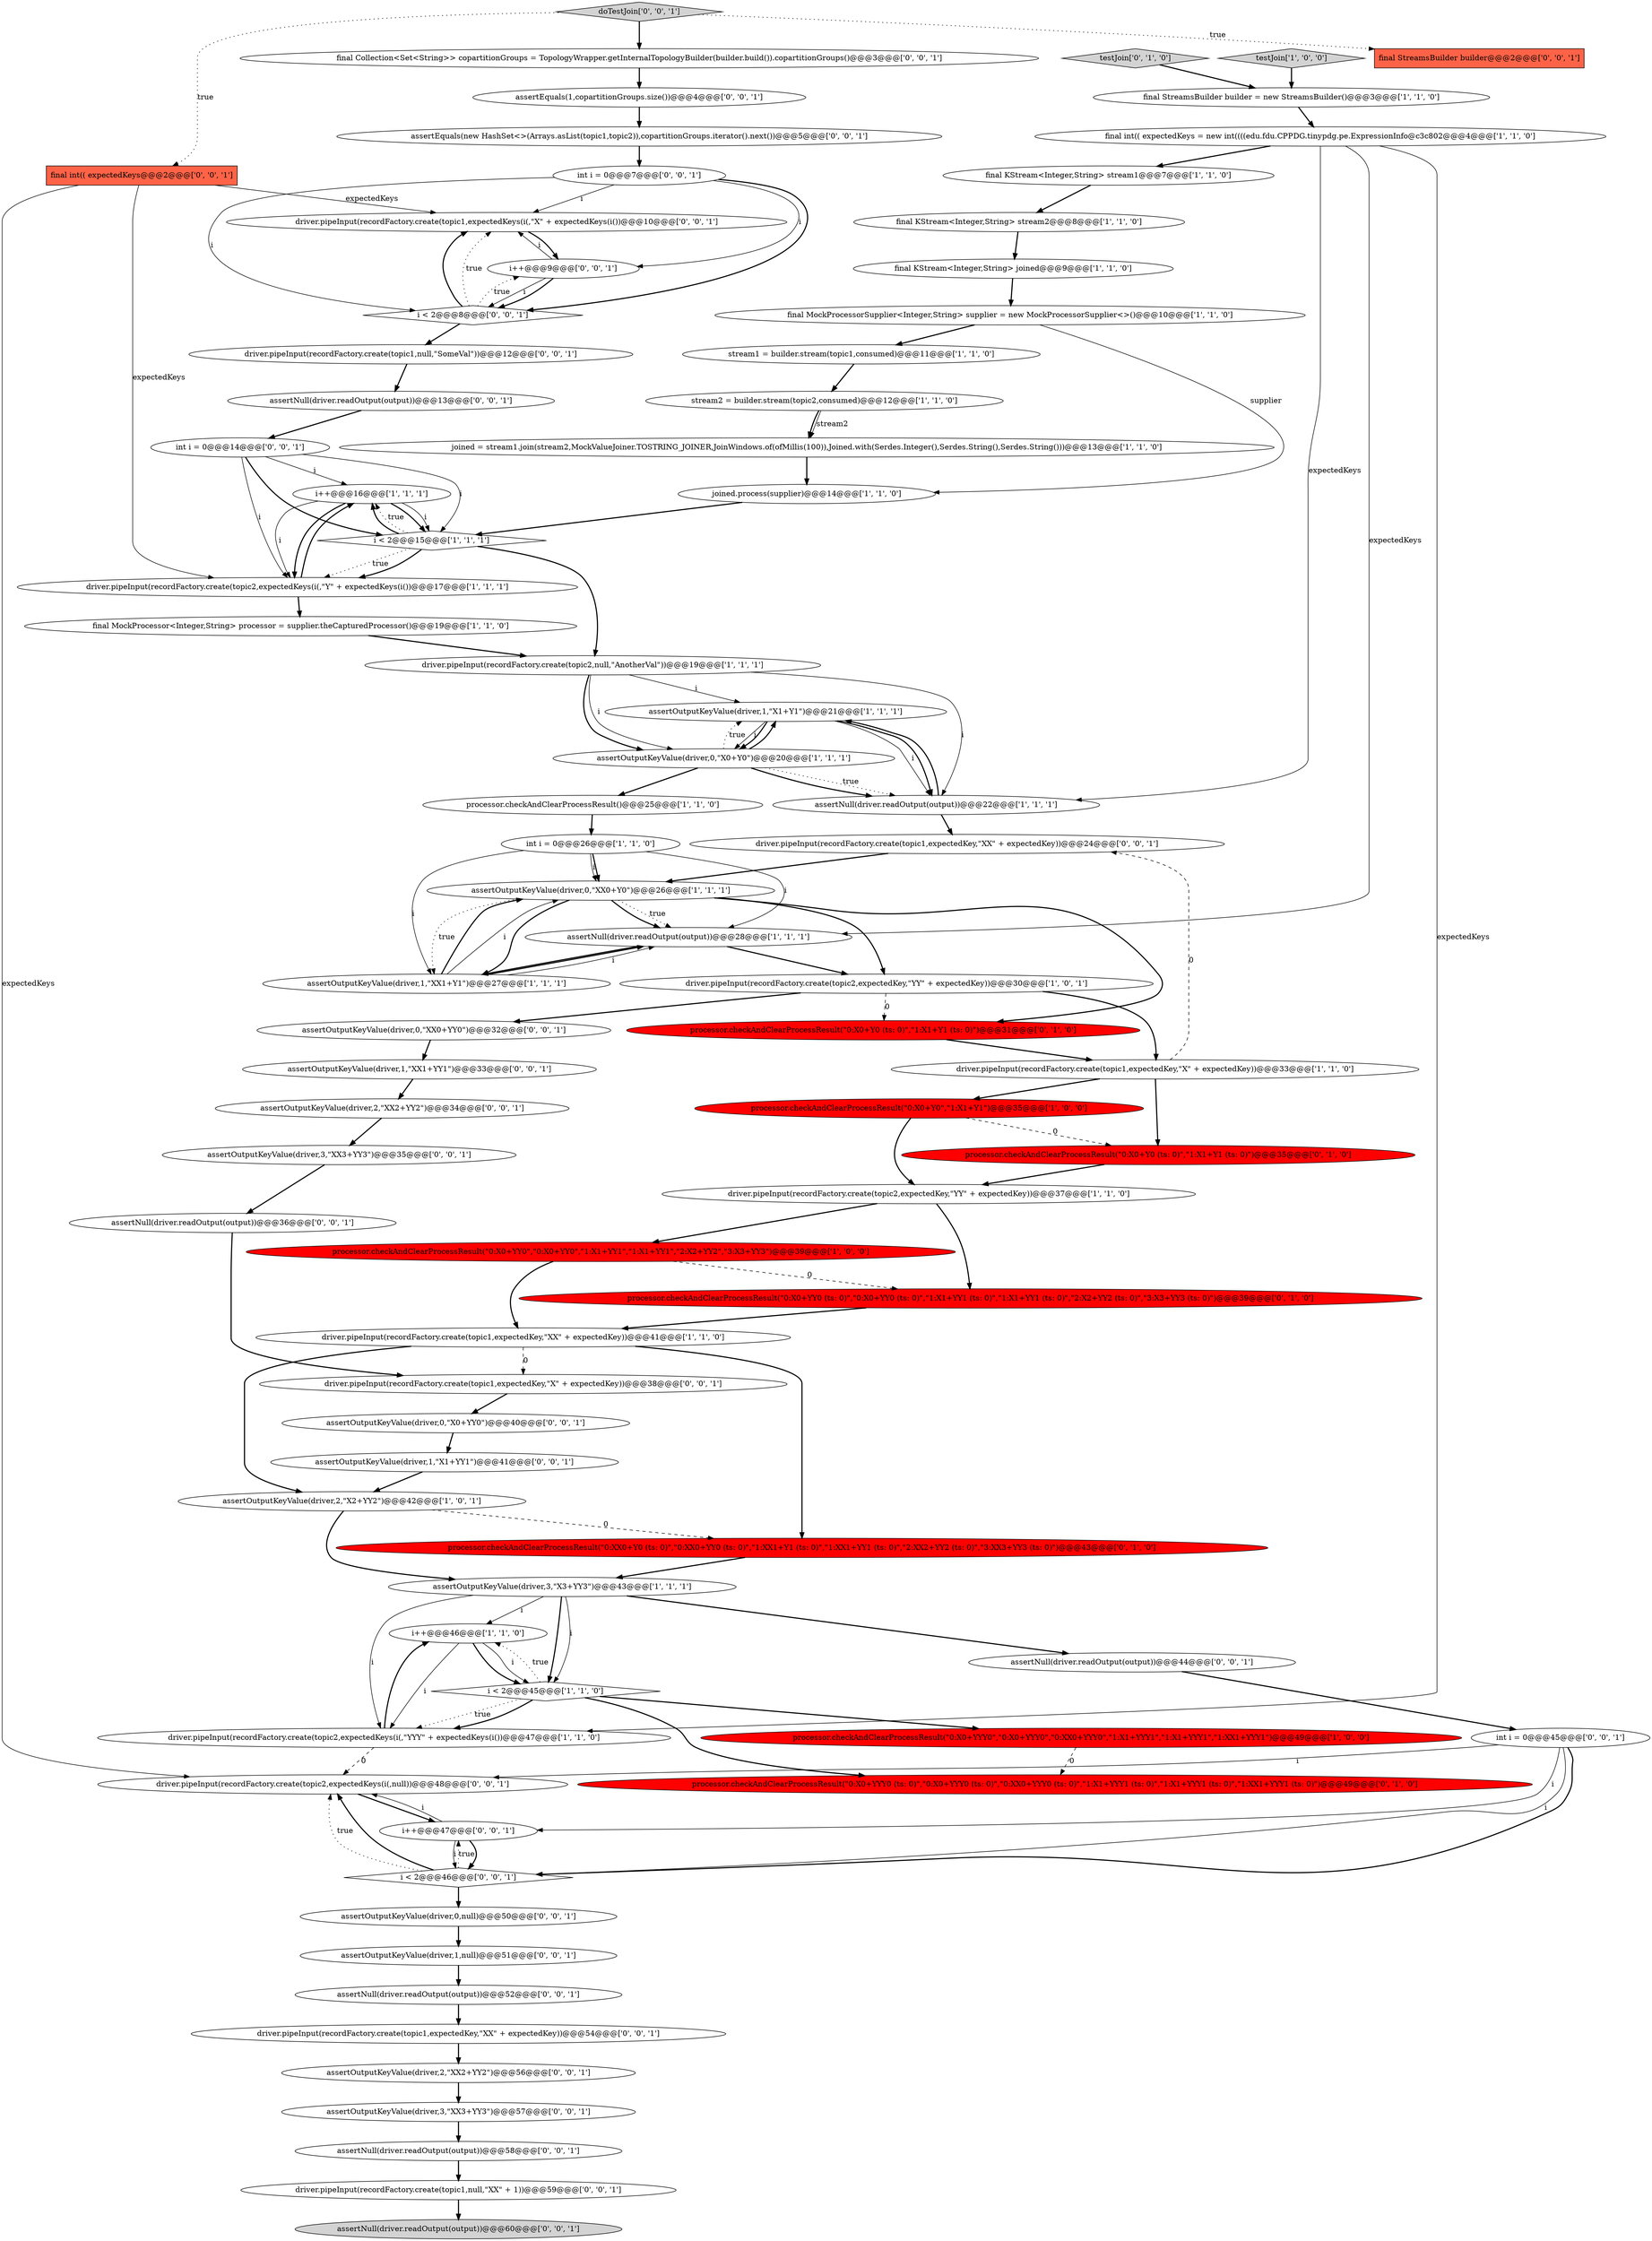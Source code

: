 digraph {
33 [style = filled, label = "i++@@@16@@@['1', '1', '1']", fillcolor = white, shape = ellipse image = "AAA0AAABBB1BBB"];
35 [style = filled, label = "i++@@@46@@@['1', '1', '0']", fillcolor = white, shape = ellipse image = "AAA0AAABBB1BBB"];
39 [style = filled, label = "processor.checkAndClearProcessResult(\"0:X0+YYY0 (ts: 0)\",\"0:X0+YYY0 (ts: 0)\",\"0:XX0+YYY0 (ts: 0)\",\"1:X1+YYY1 (ts: 0)\",\"1:X1+YYY1 (ts: 0)\",\"1:XX1+YYY1 (ts: 0)\")@@@49@@@['0', '1', '0']", fillcolor = red, shape = ellipse image = "AAA1AAABBB2BBB"];
65 [style = filled, label = "assertEquals(1,copartitionGroups.size())@@@4@@@['0', '0', '1']", fillcolor = white, shape = ellipse image = "AAA0AAABBB3BBB"];
67 [style = filled, label = "assertOutputKeyValue(driver,0,\"X0+YY0\")@@@40@@@['0', '0', '1']", fillcolor = white, shape = ellipse image = "AAA0AAABBB3BBB"];
1 [style = filled, label = "final KStream<Integer,String> stream2@@@8@@@['1', '1', '0']", fillcolor = white, shape = ellipse image = "AAA0AAABBB1BBB"];
55 [style = filled, label = "driver.pipeInput(recordFactory.create(topic1,expectedKey,\"XX\" + expectedKey))@@@54@@@['0', '0', '1']", fillcolor = white, shape = ellipse image = "AAA0AAABBB3BBB"];
69 [style = filled, label = "assertNull(driver.readOutput(output))@@@52@@@['0', '0', '1']", fillcolor = white, shape = ellipse image = "AAA0AAABBB3BBB"];
52 [style = filled, label = "assertOutputKeyValue(driver,1,null)@@@51@@@['0', '0', '1']", fillcolor = white, shape = ellipse image = "AAA0AAABBB3BBB"];
77 [style = filled, label = "i++@@@9@@@['0', '0', '1']", fillcolor = white, shape = ellipse image = "AAA0AAABBB3BBB"];
3 [style = filled, label = "assertOutputKeyValue(driver,0,\"XX0+Y0\")@@@26@@@['1', '1', '1']", fillcolor = white, shape = ellipse image = "AAA0AAABBB1BBB"];
61 [style = filled, label = "final StreamsBuilder builder@@@2@@@['0', '0', '1']", fillcolor = tomato, shape = box image = "AAA0AAABBB3BBB"];
26 [style = filled, label = "final StreamsBuilder builder = new StreamsBuilder()@@@3@@@['1', '1', '0']", fillcolor = white, shape = ellipse image = "AAA0AAABBB1BBB"];
34 [style = filled, label = "final int(( expectedKeys = new int((((edu.fdu.CPPDG.tinypdg.pe.ExpressionInfo@c3c802@@@4@@@['1', '1', '0']", fillcolor = white, shape = ellipse image = "AAA0AAABBB1BBB"];
14 [style = filled, label = "driver.pipeInput(recordFactory.create(topic2,expectedKey,\"YY\" + expectedKey))@@@37@@@['1', '1', '0']", fillcolor = white, shape = ellipse image = "AAA0AAABBB1BBB"];
41 [style = filled, label = "processor.checkAndClearProcessResult(\"0:XX0+Y0 (ts: 0)\",\"0:XX0+YY0 (ts: 0)\",\"1:XX1+Y1 (ts: 0)\",\"1:XX1+YY1 (ts: 0)\",\"2:XX2+YY2 (ts: 0)\",\"3:XX3+YY3 (ts: 0)\")@@@43@@@['0', '1', '0']", fillcolor = red, shape = ellipse image = "AAA1AAABBB2BBB"];
60 [style = filled, label = "driver.pipeInput(recordFactory.create(topic1,expectedKeys(i(,\"X\" + expectedKeys(i())@@@10@@@['0', '0', '1']", fillcolor = white, shape = ellipse image = "AAA0AAABBB3BBB"];
71 [style = filled, label = "i < 2@@@46@@@['0', '0', '1']", fillcolor = white, shape = diamond image = "AAA0AAABBB3BBB"];
15 [style = filled, label = "stream2 = builder.stream(topic2,consumed)@@@12@@@['1', '1', '0']", fillcolor = white, shape = ellipse image = "AAA0AAABBB1BBB"];
18 [style = filled, label = "processor.checkAndClearProcessResult(\"0:X0+Y0\",\"1:X1+Y1\")@@@35@@@['1', '0', '0']", fillcolor = red, shape = ellipse image = "AAA1AAABBB1BBB"];
45 [style = filled, label = "driver.pipeInput(recordFactory.create(topic1,expectedKey,\"XX\" + expectedKey))@@@24@@@['0', '0', '1']", fillcolor = white, shape = ellipse image = "AAA0AAABBB3BBB"];
49 [style = filled, label = "assertOutputKeyValue(driver,0,\"XX0+YY0\")@@@32@@@['0', '0', '1']", fillcolor = white, shape = ellipse image = "AAA0AAABBB3BBB"];
50 [style = filled, label = "assertNull(driver.readOutput(output))@@@58@@@['0', '0', '1']", fillcolor = white, shape = ellipse image = "AAA0AAABBB3BBB"];
42 [style = filled, label = "i < 2@@@8@@@['0', '0', '1']", fillcolor = white, shape = diamond image = "AAA0AAABBB3BBB"];
12 [style = filled, label = "driver.pipeInput(recordFactory.create(topic2,null,\"AnotherVal\"))@@@19@@@['1', '1', '1']", fillcolor = white, shape = ellipse image = "AAA0AAABBB1BBB"];
56 [style = filled, label = "assertOutputKeyValue(driver,0,null)@@@50@@@['0', '0', '1']", fillcolor = white, shape = ellipse image = "AAA0AAABBB3BBB"];
8 [style = filled, label = "processor.checkAndClearProcessResult()@@@25@@@['1', '1', '0']", fillcolor = white, shape = ellipse image = "AAA0AAABBB1BBB"];
44 [style = filled, label = "assertEquals(new HashSet<>(Arrays.asList(topic1,topic2)),copartitionGroups.iterator().next())@@@5@@@['0', '0', '1']", fillcolor = white, shape = ellipse image = "AAA0AAABBB3BBB"];
11 [style = filled, label = "driver.pipeInput(recordFactory.create(topic1,expectedKey,\"X\" + expectedKey))@@@33@@@['1', '1', '0']", fillcolor = white, shape = ellipse image = "AAA0AAABBB1BBB"];
47 [style = filled, label = "i++@@@47@@@['0', '0', '1']", fillcolor = white, shape = ellipse image = "AAA0AAABBB3BBB"];
17 [style = filled, label = "driver.pipeInput(recordFactory.create(topic2,expectedKey,\"YY\" + expectedKey))@@@30@@@['1', '0', '1']", fillcolor = white, shape = ellipse image = "AAA0AAABBB1BBB"];
51 [style = filled, label = "driver.pipeInput(recordFactory.create(topic1,null,\"SomeVal\"))@@@12@@@['0', '0', '1']", fillcolor = white, shape = ellipse image = "AAA0AAABBB3BBB"];
20 [style = filled, label = "assertOutputKeyValue(driver,3,\"X3+YY3\")@@@43@@@['1', '1', '1']", fillcolor = white, shape = ellipse image = "AAA0AAABBB1BBB"];
32 [style = filled, label = "assertOutputKeyValue(driver,2,\"X2+YY2\")@@@42@@@['1', '0', '1']", fillcolor = white, shape = ellipse image = "AAA0AAABBB1BBB"];
63 [style = filled, label = "final Collection<Set<String>> copartitionGroups = TopologyWrapper.getInternalTopologyBuilder(builder.build()).copartitionGroups()@@@3@@@['0', '0', '1']", fillcolor = white, shape = ellipse image = "AAA0AAABBB3BBB"];
40 [style = filled, label = "testJoin['0', '1', '0']", fillcolor = lightgray, shape = diamond image = "AAA0AAABBB2BBB"];
48 [style = filled, label = "final int(( expectedKeys@@@2@@@['0', '0', '1']", fillcolor = tomato, shape = box image = "AAA0AAABBB3BBB"];
21 [style = filled, label = "final MockProcessorSupplier<Integer,String> supplier = new MockProcessorSupplier<>()@@@10@@@['1', '1', '0']", fillcolor = white, shape = ellipse image = "AAA0AAABBB1BBB"];
54 [style = filled, label = "assertNull(driver.readOutput(output))@@@44@@@['0', '0', '1']", fillcolor = white, shape = ellipse image = "AAA0AAABBB3BBB"];
57 [style = filled, label = "driver.pipeInput(recordFactory.create(topic1,expectedKey,\"X\" + expectedKey))@@@38@@@['0', '0', '1']", fillcolor = white, shape = ellipse image = "AAA0AAABBB3BBB"];
31 [style = filled, label = "joined.process(supplier)@@@14@@@['1', '1', '0']", fillcolor = white, shape = ellipse image = "AAA0AAABBB1BBB"];
4 [style = filled, label = "assertOutputKeyValue(driver,1,\"X1+Y1\")@@@21@@@['1', '1', '1']", fillcolor = white, shape = ellipse image = "AAA0AAABBB1BBB"];
64 [style = filled, label = "assertOutputKeyValue(driver,3,\"XX3+YY3\")@@@35@@@['0', '0', '1']", fillcolor = white, shape = ellipse image = "AAA0AAABBB3BBB"];
37 [style = filled, label = "processor.checkAndClearProcessResult(\"0:X0+Y0 (ts: 0)\",\"1:X1+Y1 (ts: 0)\")@@@35@@@['0', '1', '0']", fillcolor = red, shape = ellipse image = "AAA1AAABBB2BBB"];
23 [style = filled, label = "assertNull(driver.readOutput(output))@@@22@@@['1', '1', '1']", fillcolor = white, shape = ellipse image = "AAA0AAABBB1BBB"];
22 [style = filled, label = "int i = 0@@@26@@@['1', '1', '0']", fillcolor = white, shape = ellipse image = "AAA0AAABBB1BBB"];
73 [style = filled, label = "assertNull(driver.readOutput(output))@@@60@@@['0', '0', '1']", fillcolor = lightgray, shape = ellipse image = "AAA0AAABBB3BBB"];
9 [style = filled, label = "driver.pipeInput(recordFactory.create(topic2,expectedKeys(i(,\"Y\" + expectedKeys(i())@@@17@@@['1', '1', '1']", fillcolor = white, shape = ellipse image = "AAA0AAABBB1BBB"];
68 [style = filled, label = "int i = 0@@@45@@@['0', '0', '1']", fillcolor = white, shape = ellipse image = "AAA0AAABBB3BBB"];
76 [style = filled, label = "assertOutputKeyValue(driver,2,\"XX2+YY2\")@@@56@@@['0', '0', '1']", fillcolor = white, shape = ellipse image = "AAA0AAABBB3BBB"];
46 [style = filled, label = "assertNull(driver.readOutput(output))@@@36@@@['0', '0', '1']", fillcolor = white, shape = ellipse image = "AAA0AAABBB3BBB"];
70 [style = filled, label = "assertOutputKeyValue(driver,1,\"XX1+YY1\")@@@33@@@['0', '0', '1']", fillcolor = white, shape = ellipse image = "AAA0AAABBB3BBB"];
58 [style = filled, label = "assertOutputKeyValue(driver,2,\"XX2+YY2\")@@@34@@@['0', '0', '1']", fillcolor = white, shape = ellipse image = "AAA0AAABBB3BBB"];
7 [style = filled, label = "i < 2@@@45@@@['1', '1', '0']", fillcolor = white, shape = diamond image = "AAA0AAABBB1BBB"];
16 [style = filled, label = "final KStream<Integer,String> stream1@@@7@@@['1', '1', '0']", fillcolor = white, shape = ellipse image = "AAA0AAABBB1BBB"];
59 [style = filled, label = "driver.pipeInput(recordFactory.create(topic1,null,\"XX\" + 1))@@@59@@@['0', '0', '1']", fillcolor = white, shape = ellipse image = "AAA0AAABBB3BBB"];
30 [style = filled, label = "processor.checkAndClearProcessResult(\"0:X0+YYY0\",\"0:X0+YYY0\",\"0:XX0+YYY0\",\"1:X1+YYY1\",\"1:X1+YYY1\",\"1:XX1+YYY1\")@@@49@@@['1', '0', '0']", fillcolor = red, shape = ellipse image = "AAA1AAABBB1BBB"];
43 [style = filled, label = "int i = 0@@@14@@@['0', '0', '1']", fillcolor = white, shape = ellipse image = "AAA0AAABBB3BBB"];
66 [style = filled, label = "assertOutputKeyValue(driver,1,\"X1+YY1\")@@@41@@@['0', '0', '1']", fillcolor = white, shape = ellipse image = "AAA0AAABBB3BBB"];
53 [style = filled, label = "doTestJoin['0', '0', '1']", fillcolor = lightgray, shape = diamond image = "AAA0AAABBB3BBB"];
36 [style = filled, label = "processor.checkAndClearProcessResult(\"0:X0+Y0 (ts: 0)\",\"1:X1+Y1 (ts: 0)\")@@@31@@@['0', '1', '0']", fillcolor = red, shape = ellipse image = "AAA1AAABBB2BBB"];
72 [style = filled, label = "assertOutputKeyValue(driver,3,\"XX3+YY3\")@@@57@@@['0', '0', '1']", fillcolor = white, shape = ellipse image = "AAA0AAABBB3BBB"];
2 [style = filled, label = "joined = stream1.join(stream2,MockValueJoiner.TOSTRING_JOINER,JoinWindows.of(ofMillis(100)),Joined.with(Serdes.Integer(),Serdes.String(),Serdes.String()))@@@13@@@['1', '1', '0']", fillcolor = white, shape = ellipse image = "AAA0AAABBB1BBB"];
27 [style = filled, label = "final KStream<Integer,String> joined@@@9@@@['1', '1', '0']", fillcolor = white, shape = ellipse image = "AAA0AAABBB1BBB"];
29 [style = filled, label = "i < 2@@@15@@@['1', '1', '1']", fillcolor = white, shape = diamond image = "AAA0AAABBB1BBB"];
0 [style = filled, label = "processor.checkAndClearProcessResult(\"0:X0+YY0\",\"0:X0+YY0\",\"1:X1+YY1\",\"1:X1+YY1\",\"2:X2+YY2\",\"3:X3+YY3\")@@@39@@@['1', '0', '0']", fillcolor = red, shape = ellipse image = "AAA1AAABBB1BBB"];
13 [style = filled, label = "driver.pipeInput(recordFactory.create(topic1,expectedKey,\"XX\" + expectedKey))@@@41@@@['1', '1', '0']", fillcolor = white, shape = ellipse image = "AAA0AAABBB1BBB"];
25 [style = filled, label = "assertNull(driver.readOutput(output))@@@28@@@['1', '1', '1']", fillcolor = white, shape = ellipse image = "AAA0AAABBB1BBB"];
6 [style = filled, label = "driver.pipeInput(recordFactory.create(topic2,expectedKeys(i(,\"YYY\" + expectedKeys(i())@@@47@@@['1', '1', '0']", fillcolor = white, shape = ellipse image = "AAA0AAABBB1BBB"];
10 [style = filled, label = "testJoin['1', '0', '0']", fillcolor = lightgray, shape = diamond image = "AAA0AAABBB1BBB"];
75 [style = filled, label = "driver.pipeInput(recordFactory.create(topic2,expectedKeys(i(,null))@@@48@@@['0', '0', '1']", fillcolor = white, shape = ellipse image = "AAA0AAABBB3BBB"];
62 [style = filled, label = "assertNull(driver.readOutput(output))@@@13@@@['0', '0', '1']", fillcolor = white, shape = ellipse image = "AAA0AAABBB3BBB"];
19 [style = filled, label = "assertOutputKeyValue(driver,1,\"XX1+Y1\")@@@27@@@['1', '1', '1']", fillcolor = white, shape = ellipse image = "AAA0AAABBB1BBB"];
38 [style = filled, label = "processor.checkAndClearProcessResult(\"0:X0+YY0 (ts: 0)\",\"0:X0+YY0 (ts: 0)\",\"1:X1+YY1 (ts: 0)\",\"1:X1+YY1 (ts: 0)\",\"2:X2+YY2 (ts: 0)\",\"3:X3+YY3 (ts: 0)\")@@@39@@@['0', '1', '0']", fillcolor = red, shape = ellipse image = "AAA1AAABBB2BBB"];
74 [style = filled, label = "int i = 0@@@7@@@['0', '0', '1']", fillcolor = white, shape = ellipse image = "AAA0AAABBB3BBB"];
5 [style = filled, label = "final MockProcessor<Integer,String> processor = supplier.theCapturedProcessor()@@@19@@@['1', '1', '0']", fillcolor = white, shape = ellipse image = "AAA0AAABBB1BBB"];
24 [style = filled, label = "stream1 = builder.stream(topic1,consumed)@@@11@@@['1', '1', '0']", fillcolor = white, shape = ellipse image = "AAA0AAABBB1BBB"];
28 [style = filled, label = "assertOutputKeyValue(driver,0,\"X0+Y0\")@@@20@@@['1', '1', '1']", fillcolor = white, shape = ellipse image = "AAA0AAABBB1BBB"];
20->35 [style = solid, label="i"];
29->9 [style = dotted, label="true"];
56->52 [style = bold, label=""];
6->35 [style = bold, label=""];
0->13 [style = bold, label=""];
7->30 [style = bold, label=""];
23->45 [style = bold, label=""];
54->68 [style = bold, label=""];
44->74 [style = bold, label=""];
26->34 [style = bold, label=""];
53->63 [style = bold, label=""];
1->27 [style = bold, label=""];
22->25 [style = solid, label="i"];
43->9 [style = solid, label="i"];
21->24 [style = bold, label=""];
42->60 [style = bold, label=""];
41->20 [style = bold, label=""];
3->25 [style = dotted, label="true"];
0->38 [style = dashed, label="0"];
36->11 [style = bold, label=""];
69->55 [style = bold, label=""];
12->28 [style = solid, label="i"];
3->36 [style = bold, label=""];
77->42 [style = solid, label="i"];
57->67 [style = bold, label=""];
3->19 [style = bold, label=""];
34->23 [style = solid, label="expectedKeys"];
52->69 [style = bold, label=""];
25->19 [style = bold, label=""];
75->47 [style = bold, label=""];
9->5 [style = bold, label=""];
40->26 [style = bold, label=""];
43->29 [style = bold, label=""];
22->3 [style = solid, label="i"];
48->75 [style = solid, label="expectedKeys"];
17->36 [style = dashed, label="0"];
71->47 [style = dotted, label="true"];
19->3 [style = bold, label=""];
32->20 [style = bold, label=""];
35->7 [style = bold, label=""];
49->70 [style = bold, label=""];
12->23 [style = solid, label="i"];
2->31 [style = bold, label=""];
7->6 [style = dotted, label="true"];
53->48 [style = dotted, label="true"];
13->32 [style = bold, label=""];
12->28 [style = bold, label=""];
9->33 [style = bold, label=""];
59->73 [style = bold, label=""];
53->61 [style = dotted, label="true"];
19->3 [style = solid, label="i"];
47->75 [style = solid, label="i"];
11->37 [style = bold, label=""];
31->29 [style = bold, label=""];
14->38 [style = bold, label=""];
10->26 [style = bold, label=""];
74->42 [style = solid, label="i"];
32->41 [style = dashed, label="0"];
42->60 [style = dotted, label="true"];
77->60 [style = solid, label="i"];
71->75 [style = bold, label=""];
11->18 [style = bold, label=""];
19->25 [style = bold, label=""];
72->50 [style = bold, label=""];
8->22 [style = bold, label=""];
55->76 [style = bold, label=""];
33->29 [style = bold, label=""];
60->77 [style = bold, label=""];
74->42 [style = bold, label=""];
19->25 [style = solid, label="i"];
62->43 [style = bold, label=""];
4->23 [style = solid, label="i"];
77->42 [style = bold, label=""];
74->77 [style = solid, label="i"];
7->6 [style = bold, label=""];
22->19 [style = solid, label="i"];
18->37 [style = dashed, label="0"];
13->57 [style = dashed, label="0"];
28->23 [style = dotted, label="true"];
7->35 [style = dotted, label="true"];
20->7 [style = bold, label=""];
68->47 [style = solid, label="i"];
4->23 [style = bold, label=""];
71->56 [style = bold, label=""];
68->75 [style = solid, label="i"];
11->45 [style = dashed, label="0"];
20->7 [style = solid, label="i"];
63->65 [style = bold, label=""];
67->66 [style = bold, label=""];
51->62 [style = bold, label=""];
35->7 [style = solid, label="i"];
34->6 [style = solid, label="expectedKeys"];
71->75 [style = dotted, label="true"];
25->17 [style = bold, label=""];
42->51 [style = bold, label=""];
42->77 [style = dotted, label="true"];
13->41 [style = bold, label=""];
74->60 [style = solid, label="i"];
33->9 [style = solid, label="i"];
16->1 [style = bold, label=""];
17->49 [style = bold, label=""];
7->39 [style = bold, label=""];
28->23 [style = bold, label=""];
34->16 [style = bold, label=""];
28->8 [style = bold, label=""];
65->44 [style = bold, label=""];
20->54 [style = bold, label=""];
3->17 [style = bold, label=""];
28->4 [style = dotted, label="true"];
27->21 [style = bold, label=""];
46->57 [style = bold, label=""];
20->6 [style = solid, label="i"];
58->64 [style = bold, label=""];
24->15 [style = bold, label=""];
15->2 [style = bold, label=""];
30->39 [style = dashed, label="0"];
45->3 [style = bold, label=""];
6->75 [style = dashed, label="0"];
3->25 [style = bold, label=""];
50->59 [style = bold, label=""];
29->9 [style = bold, label=""];
23->4 [style = bold, label=""];
68->71 [style = solid, label="i"];
48->60 [style = solid, label="expectedKeys"];
64->46 [style = bold, label=""];
33->9 [style = bold, label=""];
4->28 [style = solid, label="i"];
4->28 [style = bold, label=""];
47->71 [style = bold, label=""];
15->2 [style = solid, label="stream2"];
22->3 [style = bold, label=""];
21->31 [style = solid, label="supplier"];
35->6 [style = solid, label="i"];
48->9 [style = solid, label="expectedKeys"];
37->14 [style = bold, label=""];
76->72 [style = bold, label=""];
29->33 [style = bold, label=""];
29->12 [style = bold, label=""];
3->19 [style = dotted, label="true"];
70->58 [style = bold, label=""];
14->0 [style = bold, label=""];
5->12 [style = bold, label=""];
68->71 [style = bold, label=""];
33->29 [style = solid, label="i"];
12->4 [style = solid, label="i"];
29->33 [style = dotted, label="true"];
43->33 [style = solid, label="i"];
34->25 [style = solid, label="expectedKeys"];
47->71 [style = solid, label="i"];
38->13 [style = bold, label=""];
66->32 [style = bold, label=""];
18->14 [style = bold, label=""];
43->29 [style = solid, label="i"];
28->4 [style = bold, label=""];
17->11 [style = bold, label=""];
}

